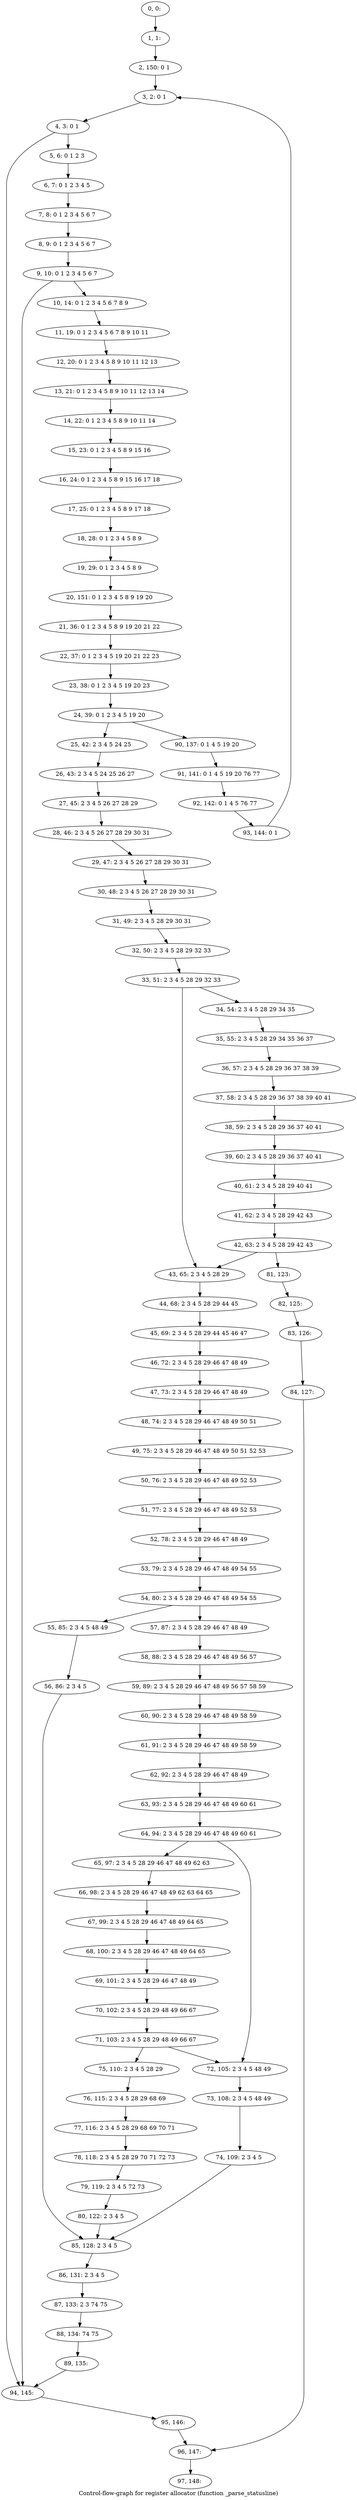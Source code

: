 digraph G {
graph [label="Control-flow-graph for register allocator (function _parse_statusline)"]
0[label="0, 0: "];
1[label="1, 1: "];
2[label="2, 150: 0 1 "];
3[label="3, 2: 0 1 "];
4[label="4, 3: 0 1 "];
5[label="5, 6: 0 1 2 3 "];
6[label="6, 7: 0 1 2 3 4 5 "];
7[label="7, 8: 0 1 2 3 4 5 6 7 "];
8[label="8, 9: 0 1 2 3 4 5 6 7 "];
9[label="9, 10: 0 1 2 3 4 5 6 7 "];
10[label="10, 14: 0 1 2 3 4 5 6 7 8 9 "];
11[label="11, 19: 0 1 2 3 4 5 6 7 8 9 10 11 "];
12[label="12, 20: 0 1 2 3 4 5 8 9 10 11 12 13 "];
13[label="13, 21: 0 1 2 3 4 5 8 9 10 11 12 13 14 "];
14[label="14, 22: 0 1 2 3 4 5 8 9 10 11 14 "];
15[label="15, 23: 0 1 2 3 4 5 8 9 15 16 "];
16[label="16, 24: 0 1 2 3 4 5 8 9 15 16 17 18 "];
17[label="17, 25: 0 1 2 3 4 5 8 9 17 18 "];
18[label="18, 28: 0 1 2 3 4 5 8 9 "];
19[label="19, 29: 0 1 2 3 4 5 8 9 "];
20[label="20, 151: 0 1 2 3 4 5 8 9 19 20 "];
21[label="21, 36: 0 1 2 3 4 5 8 9 19 20 21 22 "];
22[label="22, 37: 0 1 2 3 4 5 19 20 21 22 23 "];
23[label="23, 38: 0 1 2 3 4 5 19 20 23 "];
24[label="24, 39: 0 1 2 3 4 5 19 20 "];
25[label="25, 42: 2 3 4 5 24 25 "];
26[label="26, 43: 2 3 4 5 24 25 26 27 "];
27[label="27, 45: 2 3 4 5 26 27 28 29 "];
28[label="28, 46: 2 3 4 5 26 27 28 29 30 31 "];
29[label="29, 47: 2 3 4 5 26 27 28 29 30 31 "];
30[label="30, 48: 2 3 4 5 26 27 28 29 30 31 "];
31[label="31, 49: 2 3 4 5 28 29 30 31 "];
32[label="32, 50: 2 3 4 5 28 29 32 33 "];
33[label="33, 51: 2 3 4 5 28 29 32 33 "];
34[label="34, 54: 2 3 4 5 28 29 34 35 "];
35[label="35, 55: 2 3 4 5 28 29 34 35 36 37 "];
36[label="36, 57: 2 3 4 5 28 29 36 37 38 39 "];
37[label="37, 58: 2 3 4 5 28 29 36 37 38 39 40 41 "];
38[label="38, 59: 2 3 4 5 28 29 36 37 40 41 "];
39[label="39, 60: 2 3 4 5 28 29 36 37 40 41 "];
40[label="40, 61: 2 3 4 5 28 29 40 41 "];
41[label="41, 62: 2 3 4 5 28 29 42 43 "];
42[label="42, 63: 2 3 4 5 28 29 42 43 "];
43[label="43, 65: 2 3 4 5 28 29 "];
44[label="44, 68: 2 3 4 5 28 29 44 45 "];
45[label="45, 69: 2 3 4 5 28 29 44 45 46 47 "];
46[label="46, 72: 2 3 4 5 28 29 46 47 48 49 "];
47[label="47, 73: 2 3 4 5 28 29 46 47 48 49 "];
48[label="48, 74: 2 3 4 5 28 29 46 47 48 49 50 51 "];
49[label="49, 75: 2 3 4 5 28 29 46 47 48 49 50 51 52 53 "];
50[label="50, 76: 2 3 4 5 28 29 46 47 48 49 52 53 "];
51[label="51, 77: 2 3 4 5 28 29 46 47 48 49 52 53 "];
52[label="52, 78: 2 3 4 5 28 29 46 47 48 49 "];
53[label="53, 79: 2 3 4 5 28 29 46 47 48 49 54 55 "];
54[label="54, 80: 2 3 4 5 28 29 46 47 48 49 54 55 "];
55[label="55, 85: 2 3 4 5 48 49 "];
56[label="56, 86: 2 3 4 5 "];
57[label="57, 87: 2 3 4 5 28 29 46 47 48 49 "];
58[label="58, 88: 2 3 4 5 28 29 46 47 48 49 56 57 "];
59[label="59, 89: 2 3 4 5 28 29 46 47 48 49 56 57 58 59 "];
60[label="60, 90: 2 3 4 5 28 29 46 47 48 49 58 59 "];
61[label="61, 91: 2 3 4 5 28 29 46 47 48 49 58 59 "];
62[label="62, 92: 2 3 4 5 28 29 46 47 48 49 "];
63[label="63, 93: 2 3 4 5 28 29 46 47 48 49 60 61 "];
64[label="64, 94: 2 3 4 5 28 29 46 47 48 49 60 61 "];
65[label="65, 97: 2 3 4 5 28 29 46 47 48 49 62 63 "];
66[label="66, 98: 2 3 4 5 28 29 46 47 48 49 62 63 64 65 "];
67[label="67, 99: 2 3 4 5 28 29 46 47 48 49 64 65 "];
68[label="68, 100: 2 3 4 5 28 29 46 47 48 49 64 65 "];
69[label="69, 101: 2 3 4 5 28 29 46 47 48 49 "];
70[label="70, 102: 2 3 4 5 28 29 48 49 66 67 "];
71[label="71, 103: 2 3 4 5 28 29 48 49 66 67 "];
72[label="72, 105: 2 3 4 5 48 49 "];
73[label="73, 108: 2 3 4 5 48 49 "];
74[label="74, 109: 2 3 4 5 "];
75[label="75, 110: 2 3 4 5 28 29 "];
76[label="76, 115: 2 3 4 5 28 29 68 69 "];
77[label="77, 116: 2 3 4 5 28 29 68 69 70 71 "];
78[label="78, 118: 2 3 4 5 28 29 70 71 72 73 "];
79[label="79, 119: 2 3 4 5 72 73 "];
80[label="80, 122: 2 3 4 5 "];
81[label="81, 123: "];
82[label="82, 125: "];
83[label="83, 126: "];
84[label="84, 127: "];
85[label="85, 128: 2 3 4 5 "];
86[label="86, 131: 2 3 4 5 "];
87[label="87, 133: 2 3 74 75 "];
88[label="88, 134: 74 75 "];
89[label="89, 135: "];
90[label="90, 137: 0 1 4 5 19 20 "];
91[label="91, 141: 0 1 4 5 19 20 76 77 "];
92[label="92, 142: 0 1 4 5 76 77 "];
93[label="93, 144: 0 1 "];
94[label="94, 145: "];
95[label="95, 146: "];
96[label="96, 147: "];
97[label="97, 148: "];
0->1 ;
1->2 ;
2->3 ;
3->4 ;
4->5 ;
4->94 ;
5->6 ;
6->7 ;
7->8 ;
8->9 ;
9->10 ;
9->94 ;
10->11 ;
11->12 ;
12->13 ;
13->14 ;
14->15 ;
15->16 ;
16->17 ;
17->18 ;
18->19 ;
19->20 ;
20->21 ;
21->22 ;
22->23 ;
23->24 ;
24->25 ;
24->90 ;
25->26 ;
26->27 ;
27->28 ;
28->29 ;
29->30 ;
30->31 ;
31->32 ;
32->33 ;
33->34 ;
33->43 ;
34->35 ;
35->36 ;
36->37 ;
37->38 ;
38->39 ;
39->40 ;
40->41 ;
41->42 ;
42->43 ;
42->81 ;
43->44 ;
44->45 ;
45->46 ;
46->47 ;
47->48 ;
48->49 ;
49->50 ;
50->51 ;
51->52 ;
52->53 ;
53->54 ;
54->55 ;
54->57 ;
55->56 ;
56->85 ;
57->58 ;
58->59 ;
59->60 ;
60->61 ;
61->62 ;
62->63 ;
63->64 ;
64->65 ;
64->72 ;
65->66 ;
66->67 ;
67->68 ;
68->69 ;
69->70 ;
70->71 ;
71->72 ;
71->75 ;
72->73 ;
73->74 ;
74->85 ;
75->76 ;
76->77 ;
77->78 ;
78->79 ;
79->80 ;
80->85 ;
81->82 ;
82->83 ;
83->84 ;
84->96 ;
85->86 ;
86->87 ;
87->88 ;
88->89 ;
89->94 ;
90->91 ;
91->92 ;
92->93 ;
93->3 ;
94->95 ;
95->96 ;
96->97 ;
}
